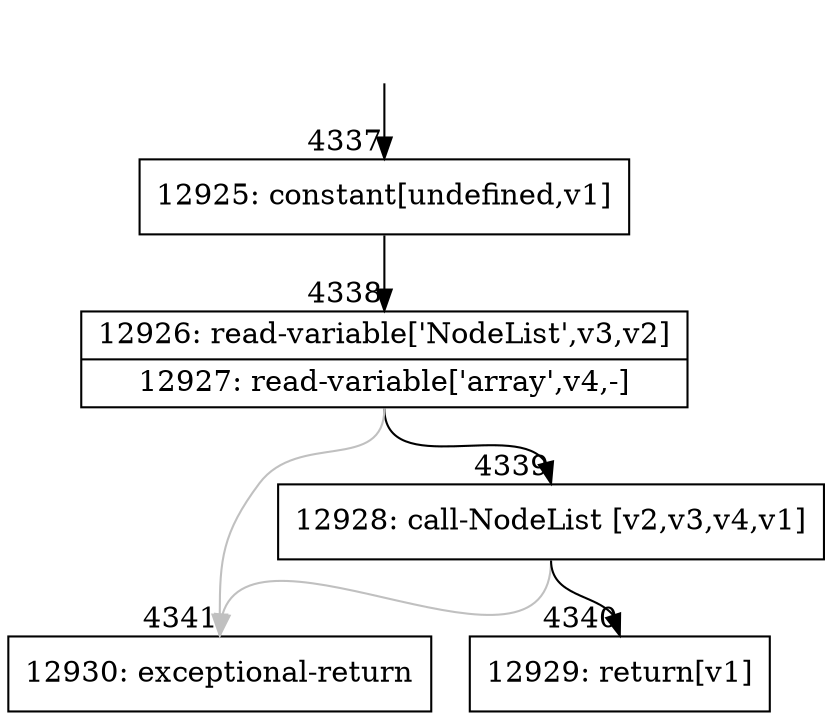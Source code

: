 digraph {
rankdir="TD"
BB_entry312[shape=none,label=""];
BB_entry312 -> BB4337 [tailport=s, headport=n, headlabel="    4337"]
BB4337 [shape=record label="{12925: constant[undefined,v1]}" ] 
BB4337 -> BB4338 [tailport=s, headport=n, headlabel="      4338"]
BB4338 [shape=record label="{12926: read-variable['NodeList',v3,v2]|12927: read-variable['array',v4,-]}" ] 
BB4338 -> BB4339 [tailport=s, headport=n, headlabel="      4339"]
BB4338 -> BB4341 [tailport=s, headport=n, color=gray, headlabel="      4341"]
BB4339 [shape=record label="{12928: call-NodeList [v2,v3,v4,v1]}" ] 
BB4339 -> BB4340 [tailport=s, headport=n, headlabel="      4340"]
BB4339 -> BB4341 [tailport=s, headport=n, color=gray]
BB4340 [shape=record label="{12929: return[v1]}" ] 
BB4341 [shape=record label="{12930: exceptional-return}" ] 
//#$~ 6027
}
